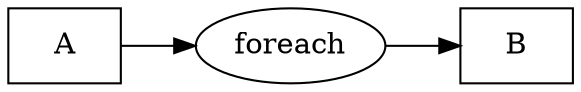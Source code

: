 digraph twoforeach  {
        rankdir=LR; 
        A [shape="box"]
        B [shape="box"]
        foreach [shape="ellipse"]

        A->foreach->B;
}
